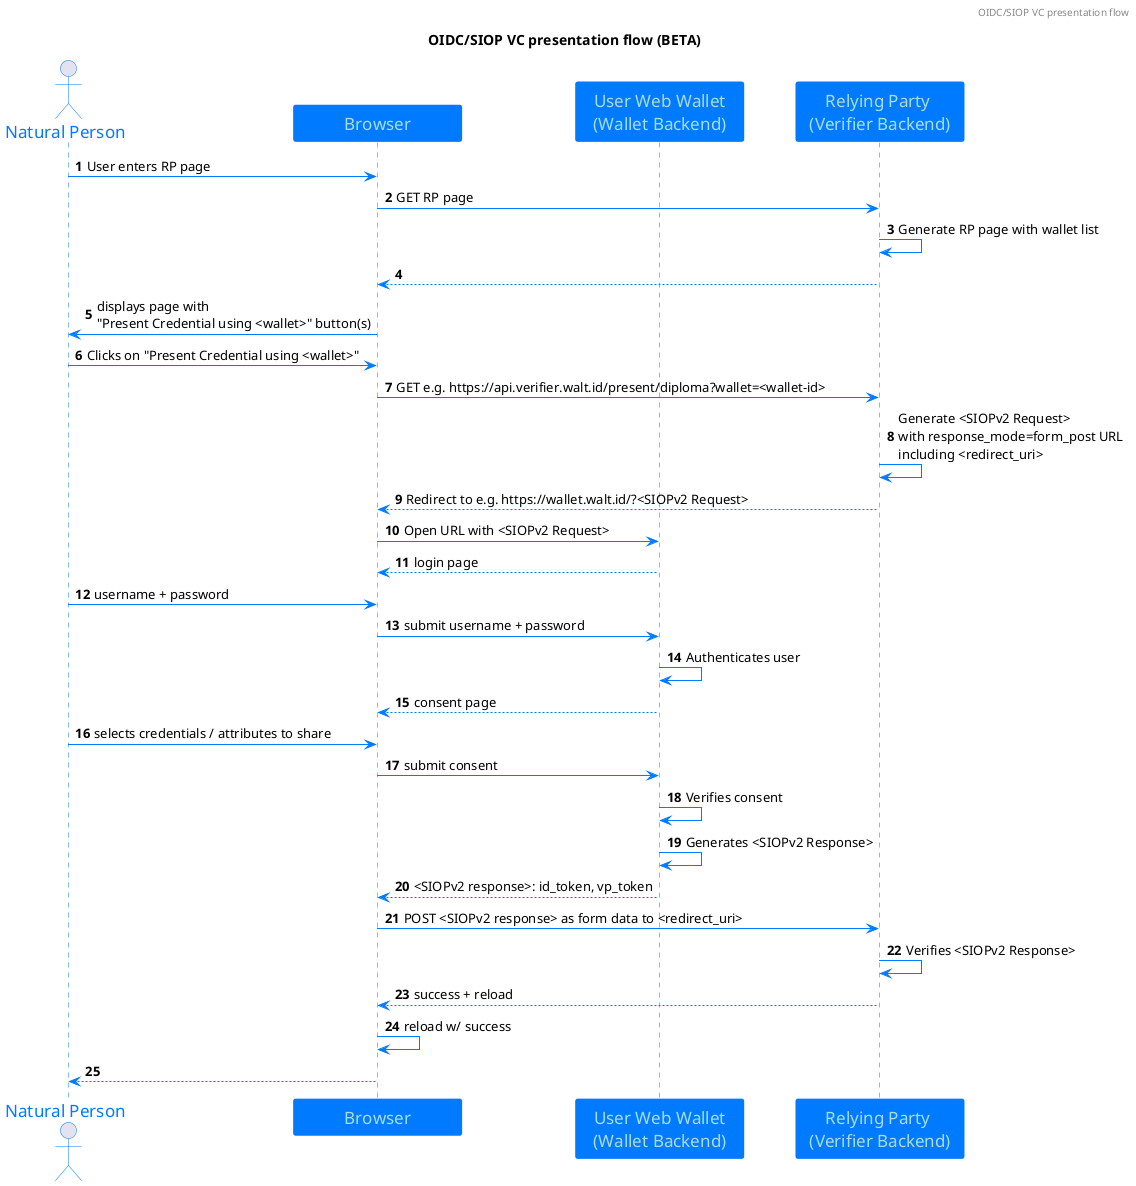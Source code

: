 @startuml
'https://plantuml.com/sequence-diagram

skinparam classFontColor 007BFF
skinparam classFontSize 12
skinparam classFontName Aapex
skinparam backgroundColor white
skinparam minClassWidth 155
skinparam nodesep 34
skinparam ranksep 70

skinparam sequence {
ArrowColor 007BFF
ActorBorderColor 007BFF
LifeLineBorderColor 007BFF
LifeLineBackgroundColor 007BFF

ParticipantBorderColor 007BFF
ParticipantBackgroundColor 007BFF
ParticipantFontName Impact
ParticipantFontSize 17
ParticipantFontColor #A9DCDF

'ActorBackgroundColor aqua
ActorFontColor 007BFF
ActorFontSize 17
ActorFontName Aapex
}

skinparam class {
BorderColor 007BFF
ArrowColor 007BFF
BackgroundColor white
}

skinparam interface {
BorderColor 007BFF
ArrowColor 007BFF
}

skinparam note {
BorderColor 007BFF
BackgroundColor 7ACFF5
}


autonumber
'https://ec.europa.eu/cefdigital/wiki/display/BLOCKCHAININT/2.+VC+exchange+over+API
header OIDC/SIOP VC presentation flow
title
OIDC/SIOP VC presentation flow (BETA)
end title
autonumber
actor "Natural Person" as NP
participant Browser
participant "User Web Wallet\n(Wallet Backend)" as WW
participant "Relying Party \n(Verifier Backend)" as RP

' https://hackmd.io/Y9pLBfnzSUm1JKgULESoYg
'https://hackmd.io/H0rJR7EQQ9C2T3u7jl_fzw
'- User uses Browser
'- SIOPv2 authorization endpoint: https://wallet.walt.id

'https://verifier.demo.walt.id/ (Relying Party - Frontend)
NP->Browser: User enters RP page
Browser->RP: GET RP page
RP->RP: Generate RP page with wallet list
RP-->Browser:
Browser->NP: displays page with\n"Present Credential using <wallet>" button(s)
NP->Browser: Clicks on "Present Credential using <wallet>"
Browser->RP: GET e.g. https://api.verifier.walt.id/present/diploma?wallet=<wallet-id>

'Code-level integration with SSI Kit
RP->RP: Generate <SIOPv2 Request>\nwith response_mode=form_post URL\nincluding <redirect_uri>

RP-->Browser: Redirect to e.g. https://wallet.walt.id/?<SIOPv2 Request>

Browser->WW: Open URL with <SIOPv2 Request>
WW-->Browser: login page
NP->Browser: username + password
Browser->WW: submit username + password
WW->WW: Authenticates user

WW-->Browser: consent page
NP->Browser: selects credentials / attributes to share
Browser->WW: submit consent

WW->WW: Verifies consent
WW->WW: Generates <SIOPv2 Response>
WW-->Browser: <SIOPv2 response>: id_token, vp_token
'https://api.verifier.walt.id/oidc/callback (Relying Party API)
Browser->RP: POST <SIOPv2 response> as form data to <redirect_uri>

RP->RP: Verifies <SIOPv2 Response>
RP-->Browser: success + reload
Browser->Browser: reload w/ success
Browser-->NP:

@enduml
